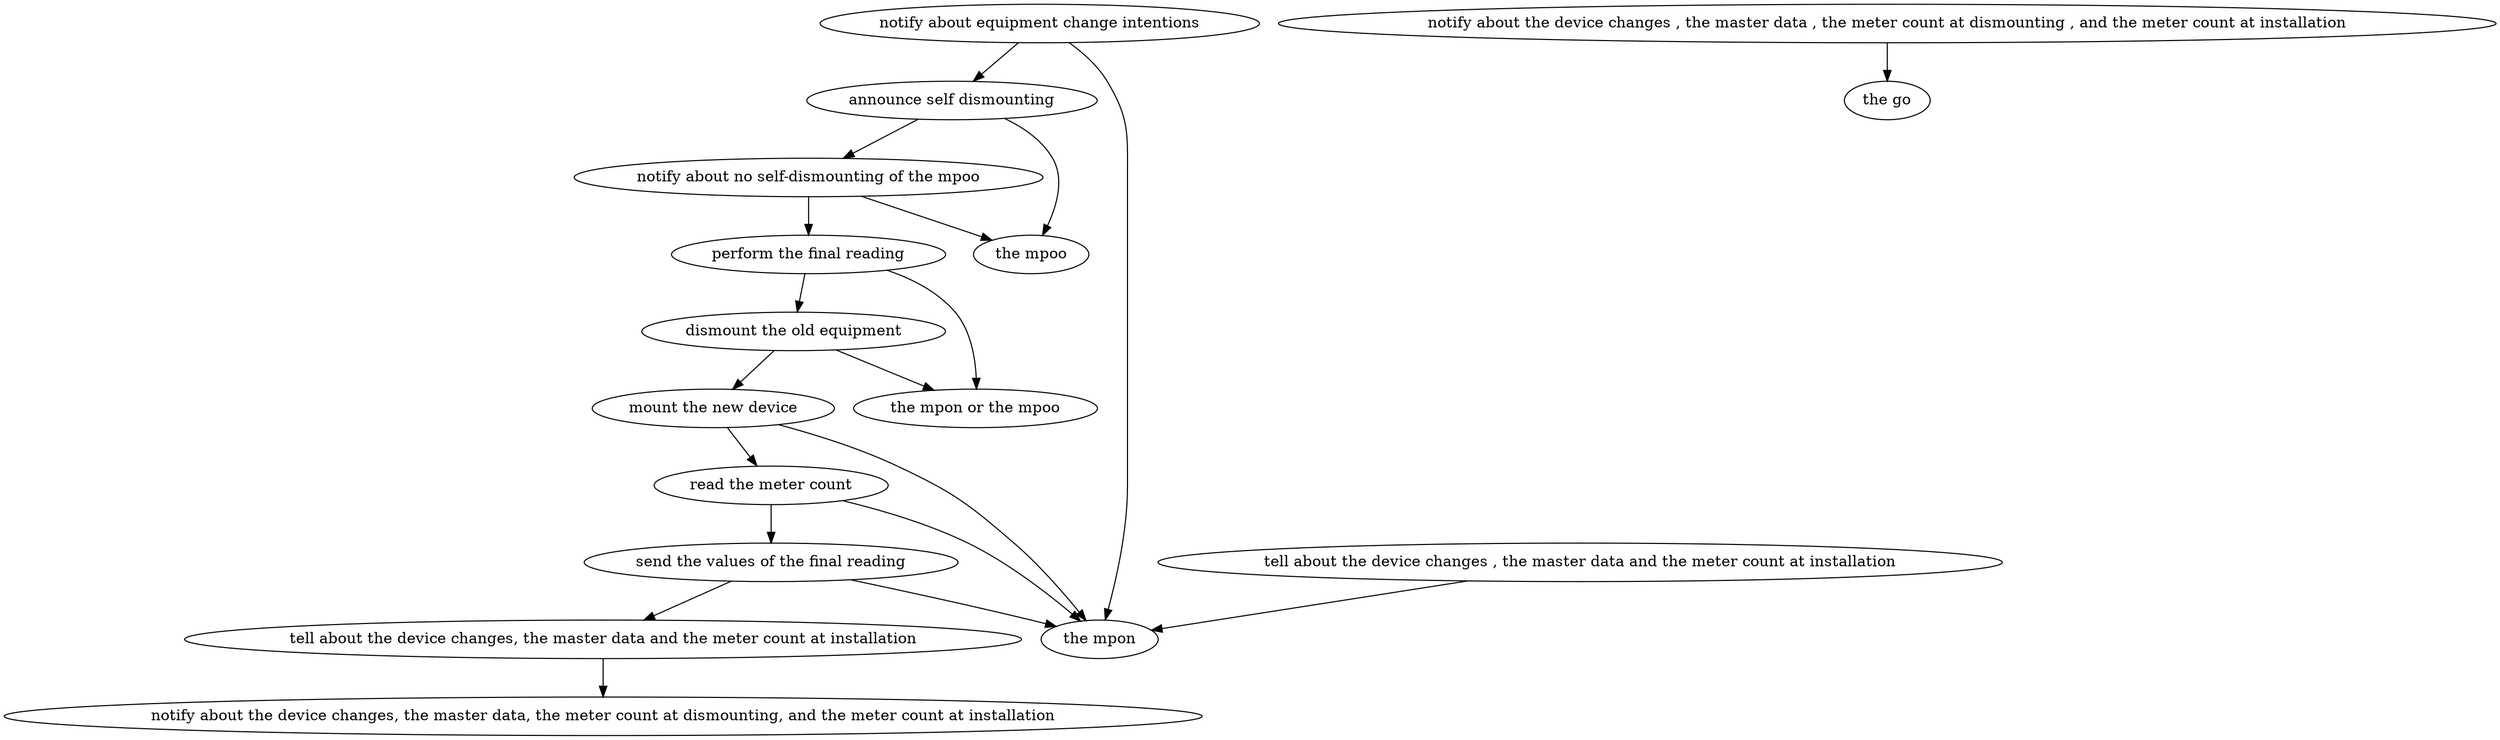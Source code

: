 strict digraph "doc-10.4" {
	graph [name="doc-10.4"];
	"notify about equipment change intentions"	[attrs="{'type': 'Activity', 'label': 'notify about equipment change intentions'}"];
	"announce self dismounting"	[attrs="{'type': 'Activity', 'label': 'announce self dismounting'}"];
	"notify about equipment change intentions" -> "announce self dismounting"	[attrs="{'type': 'flow', 'label': 'flow'}"];
	"the mpon"	[attrs="{'type': 'Actor', 'label': 'the mpon'}"];
	"notify about equipment change intentions" -> "the mpon"	[attrs="{'type': 'actor performer', 'label': 'actor performer'}"];
	"notify about no self-dismounting of the mpoo"	[attrs="{'type': 'Activity', 'label': 'notify about no self-dismounting of the mpoo'}"];
	"announce self dismounting" -> "notify about no self-dismounting of the mpoo"	[attrs="{'type': 'flow', 'label': 'flow'}"];
	"the mpoo"	[attrs="{'type': 'Actor', 'label': 'the mpoo'}"];
	"announce self dismounting" -> "the mpoo"	[attrs="{'type': 'actor performer', 'label': 'actor performer'}"];
	"perform the final reading"	[attrs="{'type': 'Activity', 'label': 'perform the final reading'}"];
	"notify about no self-dismounting of the mpoo" -> "perform the final reading"	[attrs="{'type': 'flow', 'label': 'flow'}"];
	"notify about no self-dismounting of the mpoo" -> "the mpoo"	[attrs="{'type': 'actor performer', 'label': 'actor performer'}"];
	"dismount the old equipment"	[attrs="{'type': 'Activity', 'label': 'dismount the old equipment'}"];
	"perform the final reading" -> "dismount the old equipment"	[attrs="{'type': 'flow', 'label': 'flow'}"];
	"the mpon or the mpoo"	[attrs="{'type': 'Actor', 'label': 'the mpon or the mpoo'}"];
	"perform the final reading" -> "the mpon or the mpoo"	[attrs="{'type': 'actor performer', 'label': 'actor performer'}"];
	"mount the new device"	[attrs="{'type': 'Activity', 'label': 'mount the new device'}"];
	"dismount the old equipment" -> "mount the new device"	[attrs="{'type': 'flow', 'label': 'flow'}"];
	"dismount the old equipment" -> "the mpon or the mpoo"	[attrs="{'type': 'actor performer', 'label': 'actor performer'}"];
	"read the meter count"	[attrs="{'type': 'Activity', 'label': 'read the meter count'}"];
	"mount the new device" -> "read the meter count"	[attrs="{'type': 'flow', 'label': 'flow'}"];
	"mount the new device" -> "the mpon"	[attrs="{'type': 'actor performer', 'label': 'actor performer'}"];
	"send the values of the final reading"	[attrs="{'type': 'Activity', 'label': 'send the values of the final reading'}"];
	"read the meter count" -> "send the values of the final reading"	[attrs="{'type': 'flow', 'label': 'flow'}"];
	"read the meter count" -> "the mpon"	[attrs="{'type': 'actor performer', 'label': 'actor performer'}"];
	"send the values of the final reading" -> "the mpon"	[attrs="{'type': 'actor performer', 'label': 'actor performer'}"];
	"tell about the device changes, the master data and the meter count at installation"	[attrs="{'type': 'Activity', 'label': 'tell about the device changes, the master data and the meter count at installation'}"];
	"send the values of the final reading" -> "tell about the device changes, the master data and the meter count at installation"	[attrs="{'type': 'flow', 'label': 'flow'}"];
	"tell about the device changes , the master data and the meter count at installation"	[attrs="{'type': 'Activity', 'label': 'tell about the device changes , the master data and the meter count at installation'}"];
	"tell about the device changes , the master data and the meter count at installation" -> "the mpon"	[attrs="{'type': 'actor performer', 'label': 'actor performer'}"];
	"notify about the device changes , the master data , the meter count at dismounting , and the meter count at installation"	[attrs="{'type': 'Activity', 'label': 'notify about the device changes , the master data , the meter count at dismounting , and the meter \
count at installation'}"];
	"the go"	[attrs="{'type': 'Actor', 'label': 'the go'}"];
	"notify about the device changes , the master data , the meter count at dismounting , and the meter count at installation" -> "the go"	[attrs="{'type': 'actor performer', 'label': 'actor performer'}"];
	"notify about the device changes, the master data, the meter count at dismounting, and the meter count at installation"	[attrs="{'type': 'Activity', 'label': 'notify about the device changes, the master data, the meter count at dismounting, and the meter count \
at installation'}"];
	"tell about the device changes, the master data and the meter count at installation" -> "notify about the device changes, the master data, the meter count at dismounting, and the meter count at installation"	[attrs="{'type': 'flow', 'label': 'flow'}"];
}
